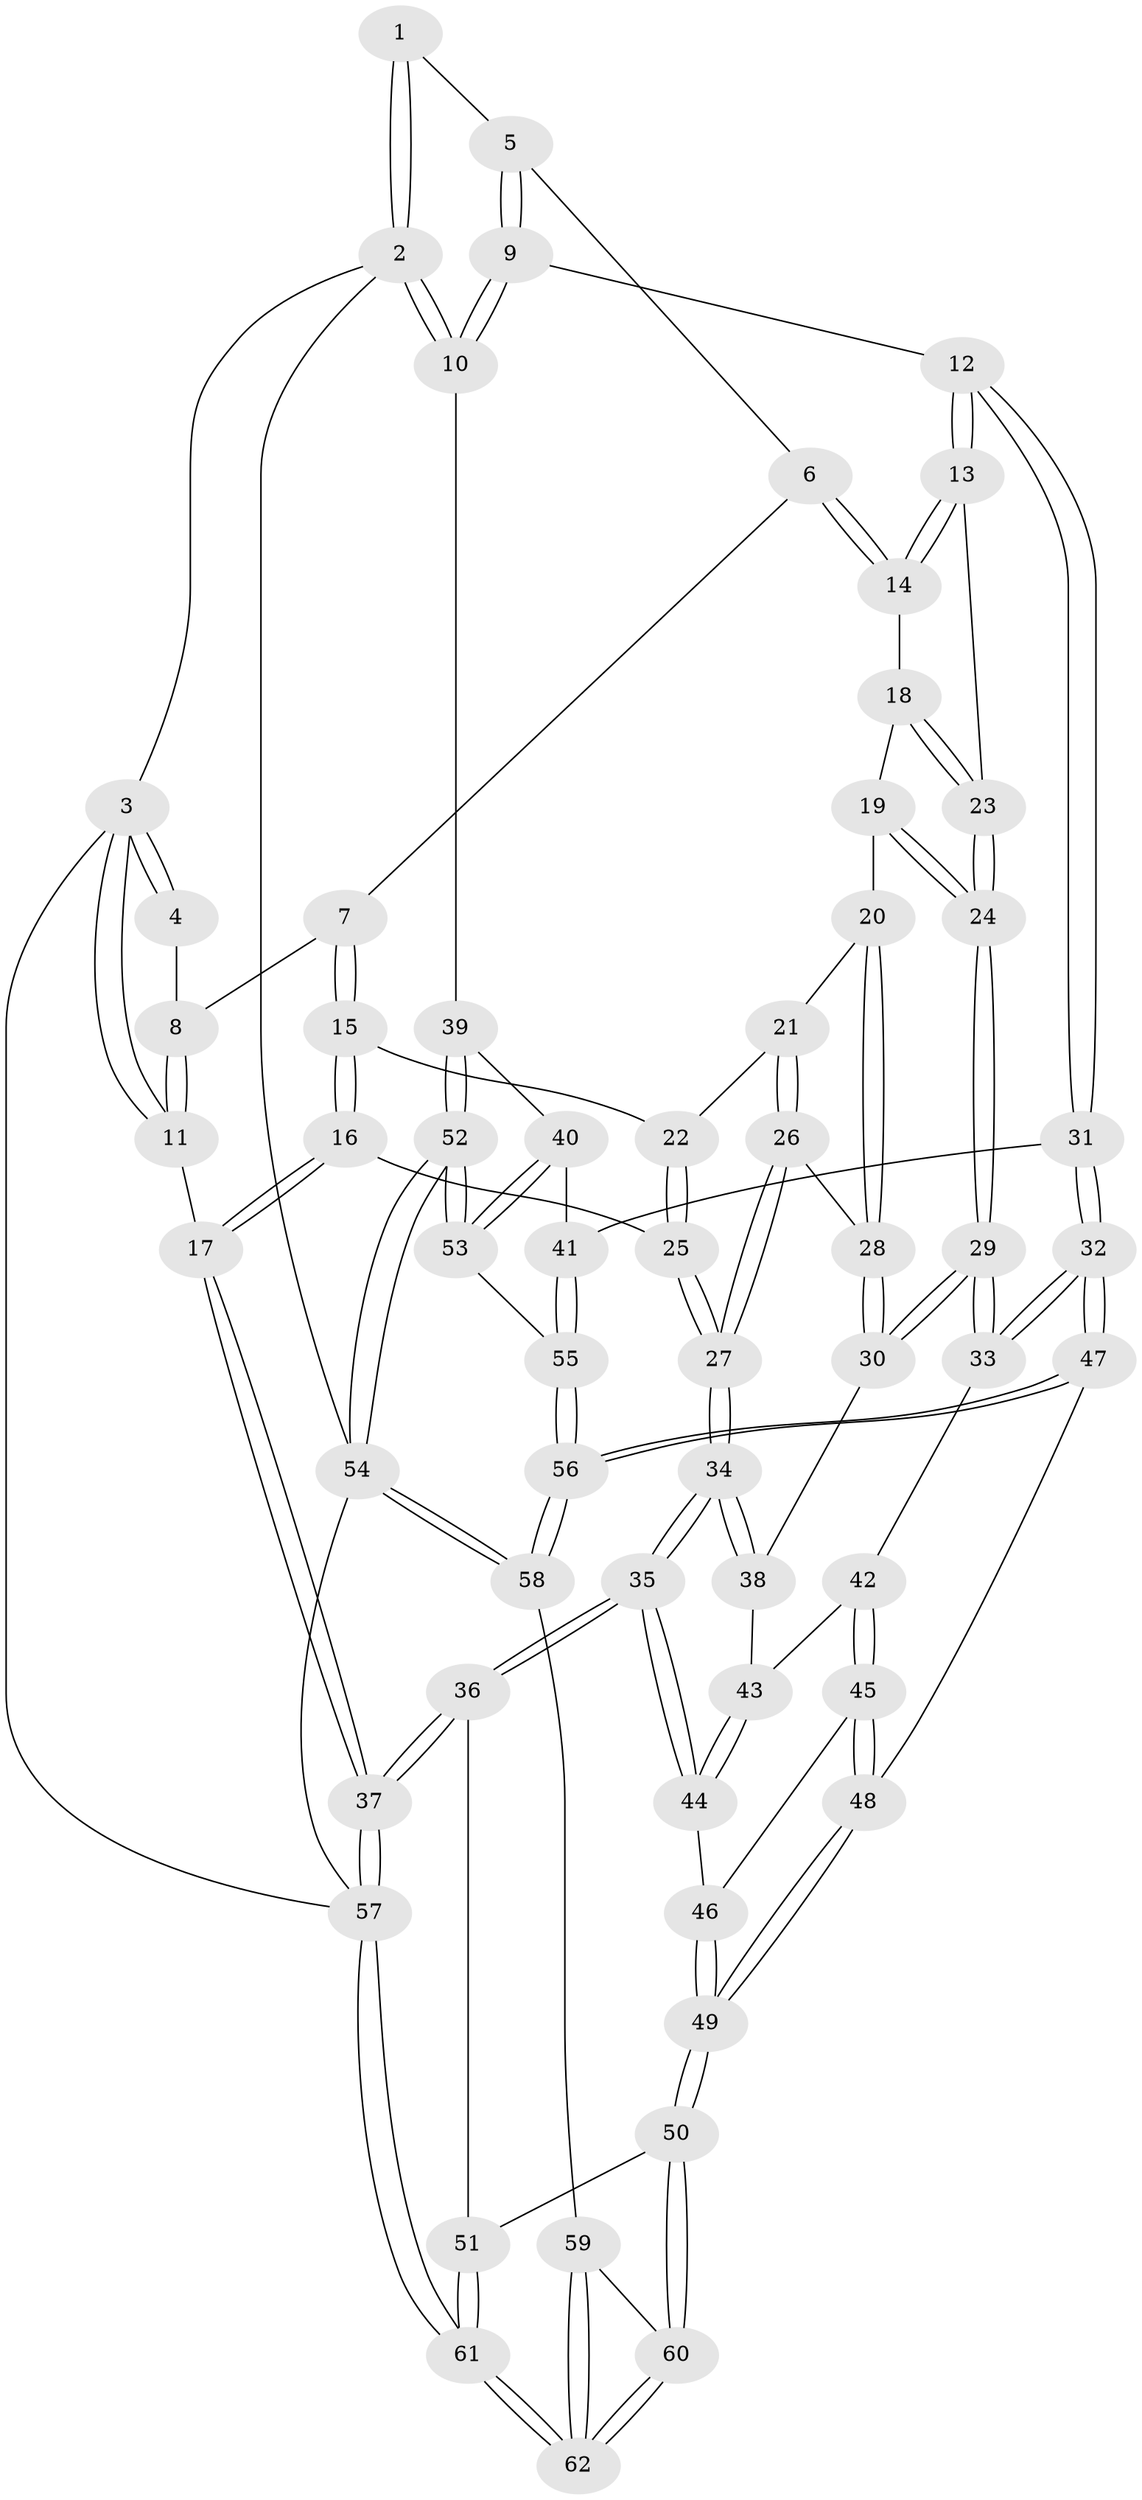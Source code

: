 // Generated by graph-tools (version 1.1) at 2025/11/02/27/25 16:11:56]
// undirected, 62 vertices, 152 edges
graph export_dot {
graph [start="1"]
  node [color=gray90,style=filled];
  1 [pos="+0.7624807231416355+0"];
  2 [pos="+1+0"];
  3 [pos="+0+0"];
  4 [pos="+0.2797589801563342+0"];
  5 [pos="+0.7638637023994348+0"];
  6 [pos="+0.5909761181183406+0.1516148227354259"];
  7 [pos="+0.3539293665092931+0.09854097615116028"];
  8 [pos="+0.3027554183026425+0.01926623698619223"];
  9 [pos="+0.9672291824725848+0.28682651627081046"];
  10 [pos="+1+0.3184600327770508"];
  11 [pos="+0+0.34664209155102954"];
  12 [pos="+0.9054189869478493+0.3203291925146407"];
  13 [pos="+0.7278465024005657+0.28079436551162684"];
  14 [pos="+0.5950893229833728+0.17177522238023765"];
  15 [pos="+0.35068030795990346+0.26302883362686147"];
  16 [pos="+0.1955116682351288+0.34804478963982266"];
  17 [pos="+0+0.39703643862059484"];
  18 [pos="+0.562232508719573+0.2696214006132826"];
  19 [pos="+0.4942083632564143+0.3038263089655081"];
  20 [pos="+0.442804546632456+0.32697942548269915"];
  21 [pos="+0.396619731348783+0.30977008690617813"];
  22 [pos="+0.37099074183676245+0.2877163881580184"];
  23 [pos="+0.6123768274101945+0.35695899784014873"];
  24 [pos="+0.6078829647523543+0.41729148092577656"];
  25 [pos="+0.3037397322083967+0.4418705735819091"];
  26 [pos="+0.375339578416219+0.4492465001163239"];
  27 [pos="+0.3364528514504337+0.5190212577486948"];
  28 [pos="+0.5016588715332272+0.4247940893766801"];
  29 [pos="+0.6055276094500909+0.46859539654771015"];
  30 [pos="+0.5229872983420055+0.4470112180450286"];
  31 [pos="+0.7368831254406888+0.5256495945435183"];
  32 [pos="+0.7268899380601338+0.5314108625499087"];
  33 [pos="+0.614706161967894+0.4785350262156263"];
  34 [pos="+0.33549763767768104+0.533718053598737"];
  35 [pos="+0.2886683095763045+0.6068260570966547"];
  36 [pos="+0.2519090592496544+0.639852980112448"];
  37 [pos="+0+0.6535737087311057"];
  38 [pos="+0.43660714145054563+0.5142939982242006"];
  39 [pos="+1+0.32771300772936496"];
  40 [pos="+0.9186233788114188+0.6021254809395037"];
  41 [pos="+0.894650402230686+0.6059270900487865"];
  42 [pos="+0.5191918809098829+0.5819633581741769"];
  43 [pos="+0.4910741897466359+0.5821915512877917"];
  44 [pos="+0.4479410571633016+0.6139987018169132"];
  45 [pos="+0.5389004964441241+0.6654078444702041"];
  46 [pos="+0.452678800999556+0.6209673129739913"];
  47 [pos="+0.6962266580587719+0.7204757083736462"];
  48 [pos="+0.5728959144033428+0.7408606018879675"];
  49 [pos="+0.49837991841346857+0.7847188057325124"];
  50 [pos="+0.4641551032488045+0.8113549749324002"];
  51 [pos="+0.38343536388638766+0.7691189993193662"];
  52 [pos="+1+0.6681759088269038"];
  53 [pos="+1+0.6756054098215525"];
  54 [pos="+1+1"];
  55 [pos="+0.889412210852281+0.7406933072625216"];
  56 [pos="+0.8077696648691258+0.8499751693556096"];
  57 [pos="+0+1"];
  58 [pos="+0.9194960524012173+1"];
  59 [pos="+0.7297888369034832+1"];
  60 [pos="+0.465989959187879+0.847204727246854"];
  61 [pos="+0+1"];
  62 [pos="+0.0786973935666634+1"];
  1 -- 2;
  1 -- 2;
  1 -- 5;
  2 -- 3;
  2 -- 10;
  2 -- 10;
  2 -- 54;
  3 -- 4;
  3 -- 4;
  3 -- 11;
  3 -- 11;
  3 -- 57;
  4 -- 8;
  5 -- 6;
  5 -- 9;
  5 -- 9;
  6 -- 7;
  6 -- 14;
  6 -- 14;
  7 -- 8;
  7 -- 15;
  7 -- 15;
  8 -- 11;
  8 -- 11;
  9 -- 10;
  9 -- 10;
  9 -- 12;
  10 -- 39;
  11 -- 17;
  12 -- 13;
  12 -- 13;
  12 -- 31;
  12 -- 31;
  13 -- 14;
  13 -- 14;
  13 -- 23;
  14 -- 18;
  15 -- 16;
  15 -- 16;
  15 -- 22;
  16 -- 17;
  16 -- 17;
  16 -- 25;
  17 -- 37;
  17 -- 37;
  18 -- 19;
  18 -- 23;
  18 -- 23;
  19 -- 20;
  19 -- 24;
  19 -- 24;
  20 -- 21;
  20 -- 28;
  20 -- 28;
  21 -- 22;
  21 -- 26;
  21 -- 26;
  22 -- 25;
  22 -- 25;
  23 -- 24;
  23 -- 24;
  24 -- 29;
  24 -- 29;
  25 -- 27;
  25 -- 27;
  26 -- 27;
  26 -- 27;
  26 -- 28;
  27 -- 34;
  27 -- 34;
  28 -- 30;
  28 -- 30;
  29 -- 30;
  29 -- 30;
  29 -- 33;
  29 -- 33;
  30 -- 38;
  31 -- 32;
  31 -- 32;
  31 -- 41;
  32 -- 33;
  32 -- 33;
  32 -- 47;
  32 -- 47;
  33 -- 42;
  34 -- 35;
  34 -- 35;
  34 -- 38;
  34 -- 38;
  35 -- 36;
  35 -- 36;
  35 -- 44;
  35 -- 44;
  36 -- 37;
  36 -- 37;
  36 -- 51;
  37 -- 57;
  37 -- 57;
  38 -- 43;
  39 -- 40;
  39 -- 52;
  39 -- 52;
  40 -- 41;
  40 -- 53;
  40 -- 53;
  41 -- 55;
  41 -- 55;
  42 -- 43;
  42 -- 45;
  42 -- 45;
  43 -- 44;
  43 -- 44;
  44 -- 46;
  45 -- 46;
  45 -- 48;
  45 -- 48;
  46 -- 49;
  46 -- 49;
  47 -- 48;
  47 -- 56;
  47 -- 56;
  48 -- 49;
  48 -- 49;
  49 -- 50;
  49 -- 50;
  50 -- 51;
  50 -- 60;
  50 -- 60;
  51 -- 61;
  51 -- 61;
  52 -- 53;
  52 -- 53;
  52 -- 54;
  52 -- 54;
  53 -- 55;
  54 -- 58;
  54 -- 58;
  54 -- 57;
  55 -- 56;
  55 -- 56;
  56 -- 58;
  56 -- 58;
  57 -- 61;
  57 -- 61;
  58 -- 59;
  59 -- 60;
  59 -- 62;
  59 -- 62;
  60 -- 62;
  60 -- 62;
  61 -- 62;
  61 -- 62;
}
